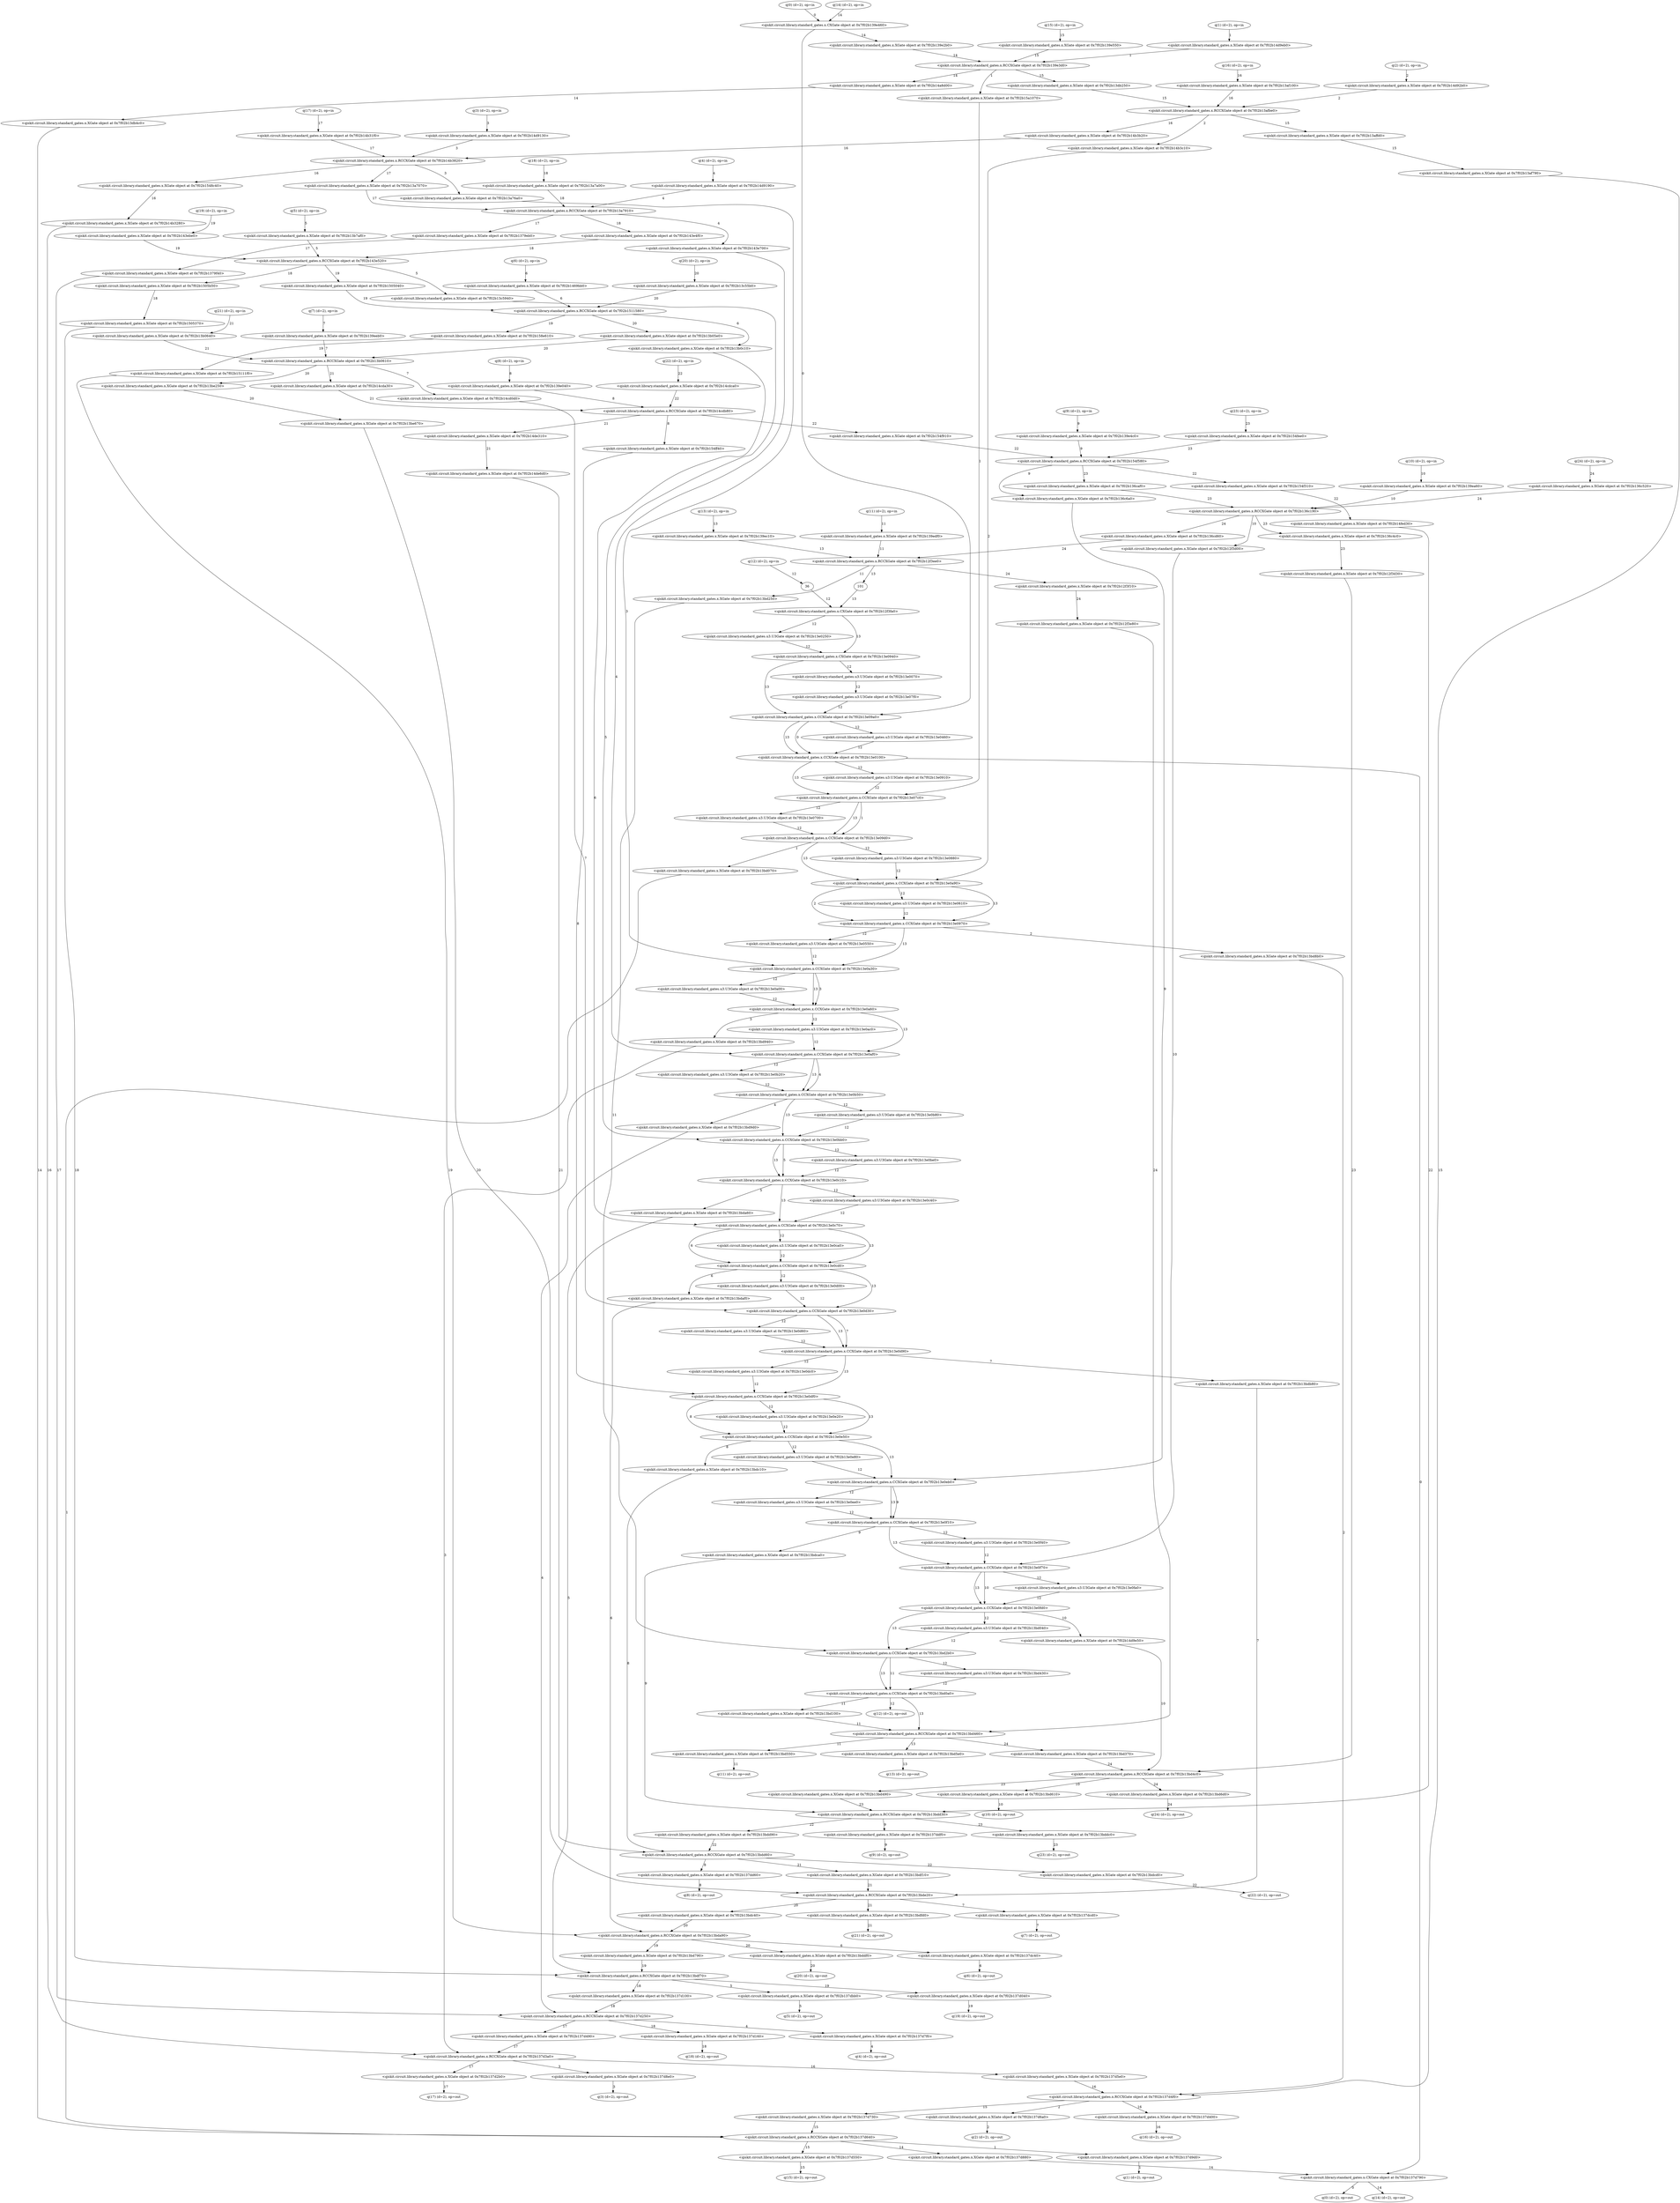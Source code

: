digraph G {
0 [label="q(0) (d=2), op=in", qubits="0", matrix="None", ancilla=false];
1 [label="q(1) (d=2), op=in", qubits="1", matrix="None", ancilla=false];
2 [label="q(2) (d=2), op=in", qubits="2", matrix="None", ancilla=false];
3 [label="q(3) (d=2), op=in", qubits="3", matrix="None", ancilla=false];
4 [label="q(4) (d=2), op=in", qubits="4", matrix="None", ancilla=false];
5 [label="q(5) (d=2), op=in", qubits="5", matrix="None", ancilla=false];
6 [label="q(6) (d=2), op=in", qubits="6", matrix="None", ancilla=false];
7 [label="q(7) (d=2), op=in", qubits="7", matrix="None", ancilla=false];
8 [label="q(8) (d=2), op=in", qubits="8", matrix="None", ancilla=false];
9 [label="q(9) (d=2), op=in", qubits="9", matrix="None", ancilla=false];
10 [label="q(10) (d=2), op=in", qubits="10", matrix="None", ancilla=false];
11 [label="q(11) (d=2), op=in", qubits="11", matrix="None", ancilla=false];
12 [label="q(12) (d=2), op=in", qubits="12", matrix="None", ancilla=false];
13 [label="q(13) (d=2), op=in", qubits="13", matrix="None", ancilla=true];
14 [label="q(14) (d=2), op=in", qubits="14", matrix="None", ancilla=true];
15 [label="q(15) (d=2), op=in", qubits="15", matrix="None", ancilla=true];
16 [label="q(16) (d=2), op=in", qubits="16", matrix="None", ancilla=true];
17 [label="q(17) (d=2), op=in", qubits="17", matrix="None", ancilla=true];
18 [label="q(18) (d=2), op=in", qubits="18", matrix="None", ancilla=true];
19 [label="q(19) (d=2), op=in", qubits="19", matrix="None", ancilla=true];
20 [label="q(20) (d=2), op=in", qubits="20", matrix="None", ancilla=true];
21 [label="q(21) (d=2), op=in", qubits="21", matrix="None", ancilla=true];
22 [label="q(22) (d=2), op=in", qubits="22", matrix="None", ancilla=true];
23 [label="q(23) (d=2), op=in", qubits="23", matrix="None", ancilla=true];
24 [label="q(24) (d=2), op=in", qubits="24", matrix="None", ancilla=true];
25 [label="<qiskit.circuit.library.standard_gates.x.XGate object at 0x7f02b14d9eb0>", qubits="1", matrix="[[0, 1], [1, 0]]"];
26 [label="<qiskit.circuit.library.standard_gates.x.XGate object at 0x7f02b14d92b0>", qubits="2", matrix="[[0, 1], [1, 0]]"];
27 [label="<qiskit.circuit.library.standard_gates.x.XGate object at 0x7f02b14d9130>", qubits="3", matrix="[[0, 1], [1, 0]]"];
28 [label="<qiskit.circuit.library.standard_gates.x.XGate object at 0x7f02b14d9190>", qubits="4", matrix="[[0, 1], [1, 0]]"];
29 [label="<qiskit.circuit.library.standard_gates.x.XGate object at 0x7f02b13b7af0>", qubits="5", matrix="[[0, 1], [1, 0]]"];
30 [label="<qiskit.circuit.library.standard_gates.x.XGate object at 0x7f02b1469bb0>", qubits="6", matrix="[[0, 1], [1, 0]]"];
31 [label="<qiskit.circuit.library.standard_gates.x.XGate object at 0x7f02b139eeb0>", qubits="7", matrix="[[0, 1], [1, 0]]"];
32 [label="<qiskit.circuit.library.standard_gates.x.XGate object at 0x7f02b139e040>", qubits="8", matrix="[[0, 1], [1, 0]]"];
33 [label="<qiskit.circuit.library.standard_gates.x.XGate object at 0x7f02b139e4c0>", qubits="9", matrix="[[0, 1], [1, 0]]"];
34 [label="<qiskit.circuit.library.standard_gates.x.XGate object at 0x7f02b139ea60>", qubits="10", matrix="[[0, 1], [1, 0]]"];
35 [label="<qiskit.circuit.library.standard_gates.x.XGate object at 0x7f02b139edf0>", qubits="11", matrix="[[0, 1], [1, 0]]"];
37 [label="<qiskit.circuit.library.standard_gates.x.XGate object at 0x7f02b139ec10>", qubits="13", matrix="[[0, 1], [1, 0]]"];
38 [label="<qiskit.circuit.library.standard_gates.x.CXGate object at 0x7f02b139e460>", qubits="0,14", matrix="[[0, 1], [1, 0]]"];
39 [label="<qiskit.circuit.library.standard_gates.x.XGate object at 0x7f02b139e2b0>", qubits="14", matrix="[[0, 1], [1, 0]]"];
40 [label="<qiskit.circuit.library.standard_gates.x.XGate object at 0x7f02b139e550>", qubits="15", matrix="[[0, 1], [1, 0]]"];
41 [label="<qiskit.circuit.library.standard_gates.x.RCCXGate object at 0x7f02b139e3d0>", qubits="1,14,15", matrix="[[0, 1], [-1, 0]]"];
42 [label="<qiskit.circuit.library.standard_gates.x.XGate object at 0x7f02b14a8d00>", qubits="14", matrix="[[0, 1], [1, 0]]"];
43 [label="<qiskit.circuit.library.standard_gates.x.XGate object at 0x7f02b13db4c0>", qubits="14", matrix="[[0, 1], [1, 0]]"];
44 [label="<qiskit.circuit.library.standard_gates.x.XGate object at 0x7f02b13db250>", qubits="15", matrix="[[0, 1], [1, 0]]"];
45 [label="<qiskit.circuit.library.standard_gates.x.XGate object at 0x7f02b15a1070>", qubits="1", matrix="[[0, 1], [1, 0]]"];
46 [label="<qiskit.circuit.library.standard_gates.x.XGate object at 0x7f02b13af100>", qubits="16", matrix="[[0, 1], [1, 0]]"];
47 [label="<qiskit.circuit.library.standard_gates.x.RCCXGate object at 0x7f02b13afbe0>", qubits="2,15,16", matrix="[[0, 1], [-1, 0]]"];
48 [label="<qiskit.circuit.library.standard_gates.x.XGate object at 0x7f02b13affd0>", qubits="15", matrix="[[0, 1], [1, 0]]"];
49 [label="<qiskit.circuit.library.standard_gates.x.XGate object at 0x7f02b13af790>", qubits="15", matrix="[[0, 1], [1, 0]]"];
50 [label="<qiskit.circuit.library.standard_gates.x.XGate object at 0x7f02b14b3b20>", qubits="16", matrix="[[0, 1], [1, 0]]"];
51 [label="<qiskit.circuit.library.standard_gates.x.XGate object at 0x7f02b14b3c10>", qubits="2", matrix="[[0, 1], [1, 0]]"];
52 [label="<qiskit.circuit.library.standard_gates.x.XGate object at 0x7f02b14b31f0>", qubits="17", matrix="[[0, 1], [1, 0]]"];
53 [label="<qiskit.circuit.library.standard_gates.x.RCCXGate object at 0x7f02b14b3820>", qubits="3,16,17", matrix="[[0, 1], [-1, 0]]"];
54 [label="<qiskit.circuit.library.standard_gates.x.XGate object at 0x7f02b1548c40>", qubits="16", matrix="[[0, 1], [1, 0]]"];
55 [label="<qiskit.circuit.library.standard_gates.x.XGate object at 0x7f02b14b3280>", qubits="16", matrix="[[0, 1], [1, 0]]"];
56 [label="<qiskit.circuit.library.standard_gates.x.XGate object at 0x7f02b13a7070>", qubits="17", matrix="[[0, 1], [1, 0]]"];
57 [label="<qiskit.circuit.library.standard_gates.x.XGate object at 0x7f02b13a76a0>", qubits="3", matrix="[[0, 1], [1, 0]]"];
58 [label="<qiskit.circuit.library.standard_gates.x.XGate object at 0x7f02b13a7a00>", qubits="18", matrix="[[0, 1], [1, 0]]"];
59 [label="<qiskit.circuit.library.standard_gates.x.RCCXGate object at 0x7f02b13a7910>", qubits="4,17,18", matrix="[[0, 1], [-1, 0]]"];
60 [label="<qiskit.circuit.library.standard_gates.x.XGate object at 0x7f02b1379eb0>", qubits="17", matrix="[[0, 1], [1, 0]]"];
61 [label="<qiskit.circuit.library.standard_gates.x.XGate object at 0x7f02b1379f40>", qubits="17", matrix="[[0, 1], [1, 0]]"];
62 [label="<qiskit.circuit.library.standard_gates.x.XGate object at 0x7f02b143e4f0>", qubits="18", matrix="[[0, 1], [1, 0]]"];
63 [label="<qiskit.circuit.library.standard_gates.x.XGate object at 0x7f02b143e700>", qubits="4", matrix="[[0, 1], [1, 0]]"];
64 [label="<qiskit.circuit.library.standard_gates.x.XGate object at 0x7f02b143ebe0>", qubits="19", matrix="[[0, 1], [1, 0]]"];
65 [label="<qiskit.circuit.library.standard_gates.x.RCCXGate object at 0x7f02b143e520>", qubits="5,18,19", matrix="[[0, 1], [-1, 0]]"];
66 [label="<qiskit.circuit.library.standard_gates.x.XGate object at 0x7f02b1505b50>", qubits="18", matrix="[[0, 1], [1, 0]]"];
67 [label="<qiskit.circuit.library.standard_gates.x.XGate object at 0x7f02b1505370>", qubits="18", matrix="[[0, 1], [1, 0]]"];
68 [label="<qiskit.circuit.library.standard_gates.x.XGate object at 0x7f02b1505040>", qubits="19", matrix="[[0, 1], [1, 0]]"];
69 [label="<qiskit.circuit.library.standard_gates.x.XGate object at 0x7f02b13c5940>", qubits="5", matrix="[[0, 1], [1, 0]]"];
70 [label="<qiskit.circuit.library.standard_gates.x.XGate object at 0x7f02b13c55b0>", qubits="20", matrix="[[0, 1], [1, 0]]"];
71 [label="<qiskit.circuit.library.standard_gates.x.RCCXGate object at 0x7f02b1511580>", qubits="6,19,20", matrix="[[0, 1], [-1, 0]]"];
72 [label="<qiskit.circuit.library.standard_gates.x.XGate object at 0x7f02b158e610>", qubits="19", matrix="[[0, 1], [1, 0]]"];
73 [label="<qiskit.circuit.library.standard_gates.x.XGate object at 0x7f02b15111f0>", qubits="19", matrix="[[0, 1], [1, 0]]"];
74 [label="<qiskit.circuit.library.standard_gates.x.XGate object at 0x7f02b13b05e0>", qubits="20", matrix="[[0, 1], [1, 0]]"];
75 [label="<qiskit.circuit.library.standard_gates.x.XGate object at 0x7f02b13b0c10>", qubits="6", matrix="[[0, 1], [1, 0]]"];
76 [label="<qiskit.circuit.library.standard_gates.x.XGate object at 0x7f02b13b0640>", qubits="21", matrix="[[0, 1], [1, 0]]"];
77 [label="<qiskit.circuit.library.standard_gates.x.RCCXGate object at 0x7f02b13b0610>", qubits="7,20,21", matrix="[[0, 1], [-1, 0]]"];
78 [label="<qiskit.circuit.library.standard_gates.x.XGate object at 0x7f02b13be250>", qubits="20", matrix="[[0, 1], [1, 0]]"];
79 [label="<qiskit.circuit.library.standard_gates.x.XGate object at 0x7f02b13be670>", qubits="20", matrix="[[0, 1], [1, 0]]"];
80 [label="<qiskit.circuit.library.standard_gates.x.XGate object at 0x7f02b14cda30>", qubits="21", matrix="[[0, 1], [1, 0]]"];
81 [label="<qiskit.circuit.library.standard_gates.x.XGate object at 0x7f02b14cd0d0>", qubits="7", matrix="[[0, 1], [1, 0]]"];
82 [label="<qiskit.circuit.library.standard_gates.x.XGate object at 0x7f02b14cdca0>", qubits="22", matrix="[[0, 1], [1, 0]]"];
83 [label="<qiskit.circuit.library.standard_gates.x.RCCXGate object at 0x7f02b14cdb80>", qubits="8,21,22", matrix="[[0, 1], [-1, 0]]"];
84 [label="<qiskit.circuit.library.standard_gates.x.XGate object at 0x7f02b14de310>", qubits="21", matrix="[[0, 1], [1, 0]]"];
85 [label="<qiskit.circuit.library.standard_gates.x.XGate object at 0x7f02b14de6d0>", qubits="21", matrix="[[0, 1], [1, 0]]"];
86 [label="<qiskit.circuit.library.standard_gates.x.XGate object at 0x7f02b154f910>", qubits="22", matrix="[[0, 1], [1, 0]]"];
87 [label="<qiskit.circuit.library.standard_gates.x.XGate object at 0x7f02b154ff40>", qubits="8", matrix="[[0, 1], [1, 0]]"];
88 [label="<qiskit.circuit.library.standard_gates.x.XGate object at 0x7f02b154fee0>", qubits="23", matrix="[[0, 1], [1, 0]]"];
89 [label="<qiskit.circuit.library.standard_gates.x.RCCXGate object at 0x7f02b154f580>", qubits="9,22,23", matrix="[[0, 1], [-1, 0]]"];
90 [label="<qiskit.circuit.library.standard_gates.x.XGate object at 0x7f02b154f310>", qubits="22", matrix="[[0, 1], [1, 0]]"];
91 [label="<qiskit.circuit.library.standard_gates.x.XGate object at 0x7f02b14fed30>", qubits="22", matrix="[[0, 1], [1, 0]]"];
92 [label="<qiskit.circuit.library.standard_gates.x.XGate object at 0x7f02b136caf0>", qubits="23", matrix="[[0, 1], [1, 0]]"];
93 [label="<qiskit.circuit.library.standard_gates.x.XGate object at 0x7f02b136c6a0>", qubits="9", matrix="[[0, 1], [1, 0]]"];
94 [label="<qiskit.circuit.library.standard_gates.x.XGate object at 0x7f02b136c520>", qubits="24", matrix="[[0, 1], [1, 0]]"];
95 [label="<qiskit.circuit.library.standard_gates.x.RCCXGate object at 0x7f02b136c190>", qubits="10,23,24", matrix="[[0, 1], [-1, 0]]"];
96 [label="<qiskit.circuit.library.standard_gates.x.XGate object at 0x7f02b136cd60>", qubits="24", matrix="[[0, 1], [1, 0]]"];
97 [label="<qiskit.circuit.library.standard_gates.x.XGate object at 0x7f02b136c4c0>", qubits="23", matrix="[[0, 1], [1, 0]]"];
98 [label="<qiskit.circuit.library.standard_gates.x.XGate object at 0x7f02b12f3d30>", qubits="23", matrix="[[0, 1], [1, 0]]"];
99 [label="<qiskit.circuit.library.standard_gates.x.XGate object at 0x7f02b12f3d00>", qubits="10", matrix="[[0, 1], [1, 0]]"];
100 [label="<qiskit.circuit.library.standard_gates.x.RCCXGate object at 0x7f02b12f3ee0>", qubits="11,24,13", matrix="[[0, 1], [-1, 0]]"];
102 [label="<qiskit.circuit.library.standard_gates.x.CXGate object at 0x7f02b12f3fa0>", qubits="13,12", matrix="[[0, 1], [1, 0]]"];
103 [label="<qiskit.circuit.library.standard_gates.x.XGate object at 0x7f02b12f3f10>", qubits="24", matrix="[[0, 1], [1, 0]]"];
104 [label="<qiskit.circuit.library.standard_gates.x.XGate object at 0x7f02b12f3e80>", qubits="24", matrix="[[0, 1], [1, 0]]"];
105 [label="<qiskit.circuit.library.standard_gates.u3.U3Gate object at 0x7f02b13e0250>", qubits="12", matrix="[[0.9689124217106447, -0.24740395925452294], [0.24740395925452294, 0.9689124217106447]]"];
106 [label="<qiskit.circuit.library.standard_gates.x.CXGate object at 0x7f02b13e0940>", qubits="13,12", matrix="[[0, 1], [1, 0]]"];
107 [label="<qiskit.circuit.library.standard_gates.u3.U3Gate object at 0x7f02b13e0070>", qubits="12", matrix="[[0.9689124217106447, 0.24740395925452294], [-0.24740395925452294, 0.9689124217106447]]"];
108 [label="<qiskit.circuit.library.standard_gates.u3.U3Gate object at 0x7f02b13e07f0>", qubits="12", matrix="[[0.992197667229329, -0.12467473338522769], [0.12467473338522769, 0.992197667229329]]"];
109 [label="<qiskit.circuit.library.standard_gates.x.CCXGate object at 0x7f02b13e09a0>", qubits="13,0,12", matrix="[[0, 1], [1, 0]]"];
110 [label="<qiskit.circuit.library.standard_gates.u3.U3Gate object at 0x7f02b13e0460>", qubits="12", matrix="[[0.992197667229329, 0.12467473338522769], [-0.12467473338522769, 0.992197667229329]]"];
111 [label="<qiskit.circuit.library.standard_gates.x.CCXGate object at 0x7f02b13e0100>", qubits="13,0,12", matrix="[[0, 1], [1, 0]]"];
112 [label="<qiskit.circuit.library.standard_gates.u3.U3Gate object at 0x7f02b13e0910>", qubits="12", matrix="[[0.9689124217106447, -0.24740395925452294], [0.24740395925452294, 0.9689124217106447]]"];
113 [label="<qiskit.circuit.library.standard_gates.x.CCXGate object at 0x7f02b13e07c0>", qubits="13,1,12", matrix="[[0, 1], [1, 0]]"];
114 [label="<qiskit.circuit.library.standard_gates.u3.U3Gate object at 0x7f02b13e0700>", qubits="12", matrix="[[0.9689124217106447, 0.24740395925452294], [-0.24740395925452294, 0.9689124217106447]]"];
115 [label="<qiskit.circuit.library.standard_gates.x.CCXGate object at 0x7f02b13e09d0>", qubits="13,1,12", matrix="[[0, 1], [1, 0]]"];
116 [label="<qiskit.circuit.library.standard_gates.u3.U3Gate object at 0x7f02b13e0880>", qubits="12", matrix="[[0.8775825618903728, -0.479425538604203], [0.479425538604203, 0.8775825618903728]]"];
117 [label="<qiskit.circuit.library.standard_gates.x.CCXGate object at 0x7f02b13e0a90>", qubits="13,2,12", matrix="[[0, 1], [1, 0]]"];
118 [label="<qiskit.circuit.library.standard_gates.u3.U3Gate object at 0x7f02b13e0610>", qubits="12", matrix="[[0.8775825618903728, 0.479425538604203], [-0.479425538604203, 0.8775825618903728]]"];
119 [label="<qiskit.circuit.library.standard_gates.x.CCXGate object at 0x7f02b13e0970>", qubits="13,2,12", matrix="[[0, 1], [1, 0]]"];
120 [label="<qiskit.circuit.library.standard_gates.u3.U3Gate object at 0x7f02b13e0550>", qubits="12", matrix="[[0.5403023058681398, -0.8414709848078965], [0.8414709848078965, 0.5403023058681398]]"];
121 [label="<qiskit.circuit.library.standard_gates.x.CCXGate object at 0x7f02b13e0a30>", qubits="13,3,12", matrix="[[0, 1], [1, 0]]"];
122 [label="<qiskit.circuit.library.standard_gates.u3.U3Gate object at 0x7f02b13e0a00>", qubits="12", matrix="[[0.5403023058681398, 0.8414709848078965], [-0.8414709848078965, 0.5403023058681398]]"];
123 [label="<qiskit.circuit.library.standard_gates.x.CCXGate object at 0x7f02b13e0a60>", qubits="13,3,12", matrix="[[0, 1], [1, 0]]"];
124 [label="<qiskit.circuit.library.standard_gates.u3.U3Gate object at 0x7f02b13e0ac0>", qubits="12", matrix="[[-0.4161468365471424, -0.9092974268256817], [0.9092974268256817, -0.4161468365471424]]"];
125 [label="<qiskit.circuit.library.standard_gates.x.CCXGate object at 0x7f02b13e0af0>", qubits="13,4,12", matrix="[[0, 1], [1, 0]]"];
126 [label="<qiskit.circuit.library.standard_gates.u3.U3Gate object at 0x7f02b13e0b20>", qubits="12", matrix="[[-0.4161468365471424, 0.9092974268256817], [-0.9092974268256817, -0.4161468365471424]]"];
127 [label="<qiskit.circuit.library.standard_gates.x.CCXGate object at 0x7f02b13e0b50>", qubits="13,4,12", matrix="[[0, 1], [1, 0]]"];
128 [label="<qiskit.circuit.library.standard_gates.u3.U3Gate object at 0x7f02b13e0b80>", qubits="12", matrix="[[-0.6536436208636119, 0.7568024953079282], [-0.7568024953079282, -0.6536436208636119]]"];
129 [label="<qiskit.circuit.library.standard_gates.x.CCXGate object at 0x7f02b13e0bb0>", qubits="13,5,12", matrix="[[0, 1], [1, 0]]"];
130 [label="<qiskit.circuit.library.standard_gates.u3.U3Gate object at 0x7f02b13e0be0>", qubits="12", matrix="[[-0.6536436208636119, -0.7568024953079282], [0.7568024953079282, -0.6536436208636119]]"];
131 [label="<qiskit.circuit.library.standard_gates.x.CCXGate object at 0x7f02b13e0c10>", qubits="13,5,12", matrix="[[0, 1], [1, 0]]"];
132 [label="<qiskit.circuit.library.standard_gates.u3.U3Gate object at 0x7f02b13e0c40>", qubits="12", matrix="[[-0.14550003380861354, -0.9893582466233818], [0.9893582466233818, -0.14550003380861354]]"];
133 [label="<qiskit.circuit.library.standard_gates.x.CCXGate object at 0x7f02b13e0c70>", qubits="13,6,12", matrix="[[0, 1], [1, 0]]"];
134 [label="<qiskit.circuit.library.standard_gates.u3.U3Gate object at 0x7f02b13e0ca0>", qubits="12", matrix="[[-0.14550003380861354, 0.9893582466233818], [-0.9893582466233818, -0.14550003380861354]]"];
135 [label="<qiskit.circuit.library.standard_gates.x.CCXGate object at 0x7f02b13e0cd0>", qubits="13,6,12", matrix="[[0, 1], [1, 0]]"];
136 [label="<qiskit.circuit.library.standard_gates.u3.U3Gate object at 0x7f02b13e0d00>", qubits="12", matrix="[[-0.9576594803233847, 0.2879033166650653], [-0.2879033166650653, -0.9576594803233847]]"];
137 [label="<qiskit.circuit.library.standard_gates.x.CCXGate object at 0x7f02b13e0d30>", qubits="13,7,12", matrix="[[0, 1], [1, 0]]"];
138 [label="<qiskit.circuit.library.standard_gates.u3.U3Gate object at 0x7f02b13e0d60>", qubits="12", matrix="[[-0.9576594803233847, -0.2879033166650653], [0.2879033166650653, -0.9576594803233847]]"];
139 [label="<qiskit.circuit.library.standard_gates.x.CCXGate object at 0x7f02b13e0d90>", qubits="13,7,12", matrix="[[0, 1], [1, 0]]"];
140 [label="<qiskit.circuit.library.standard_gates.u3.U3Gate object at 0x7f02b13e0dc0>", qubits="12", matrix="[[0.8342233605065102, -0.5514266812416906], [0.5514266812416906, 0.8342233605065102]]"];
141 [label="<qiskit.circuit.library.standard_gates.x.CCXGate object at 0x7f02b13e0df0>", qubits="13,8,12", matrix="[[0, 1], [1, 0]]"];
142 [label="<qiskit.circuit.library.standard_gates.u3.U3Gate object at 0x7f02b13e0e20>", qubits="12", matrix="[[0.8342233605065102, 0.5514266812416906], [-0.5514266812416906, 0.8342233605065102]]"];
143 [label="<qiskit.circuit.library.standard_gates.x.CCXGate object at 0x7f02b13e0e50>", qubits="13,8,12", matrix="[[0, 1], [1, 0]]"];
144 [label="<qiskit.circuit.library.standard_gates.u3.U3Gate object at 0x7f02b13e0e80>", qubits="12", matrix="[[0.39185723042955, -0.9200260381967906], [0.9200260381967906, 0.39185723042955]]"];
145 [label="<qiskit.circuit.library.standard_gates.x.CCXGate object at 0x7f02b13e0eb0>", qubits="13,9,12", matrix="[[0, 1], [1, 0]]"];
146 [label="<qiskit.circuit.library.standard_gates.u3.U3Gate object at 0x7f02b13e0ee0>", qubits="12", matrix="[[0.39185723042955, 0.9200260381967906], [-0.9200260381967906, 0.39185723042955]]"];
147 [label="<qiskit.circuit.library.standard_gates.x.CCXGate object at 0x7f02b13e0f10>", qubits="13,9,12", matrix="[[0, 1], [1, 0]]"];
148 [label="<qiskit.circuit.library.standard_gates.u3.U3Gate object at 0x7f02b13e0f40>", qubits="12", matrix="[[-0.6928958219201651, -0.7210377105017316], [0.7210377105017316, -0.6928958219201651]]"];
149 [label="<qiskit.circuit.library.standard_gates.x.CCXGate object at 0x7f02b13e0f70>", qubits="13,10,12", matrix="[[0, 1], [1, 0]]"];
150 [label="<qiskit.circuit.library.standard_gates.u3.U3Gate object at 0x7f02b13e0fa0>", qubits="12", matrix="[[-0.6928958219201651, 0.7210377105017316], [-0.7210377105017316, -0.6928958219201651]]"];
151 [label="<qiskit.circuit.library.standard_gates.x.CCXGate object at 0x7f02b13e0fd0>", qubits="13,10,12", matrix="[[0, 1], [1, 0]]"];
152 [label="<qiskit.circuit.library.standard_gates.u3.U3Gate object at 0x7f02b13bd040>", qubits="12", matrix="[[-0.03979075993115771, 0.9992080341070627], [-0.9992080341070627, -0.03979075993115771]]"];
153 [label="<qiskit.circuit.library.standard_gates.x.XGate object at 0x7f02b13bd070>", qubits="1", matrix="[[0, 1], [1, 0]]"];
154 [label="<qiskit.circuit.library.standard_gates.x.XGate object at 0x7f02b14d9e50>", qubits="10", matrix="[[0, 1], [1, 0]]"];
155 [label="<qiskit.circuit.library.standard_gates.x.XGate object at 0x7f02b13bd250>", qubits="11", matrix="[[0, 1], [1, 0]]"];
156 [label="<qiskit.circuit.library.standard_gates.x.CCXGate object at 0x7f02b13bd2b0>", qubits="13,11,12", matrix="[[0, 1], [1, 0]]"];
157 [label="<qiskit.circuit.library.standard_gates.u3.U3Gate object at 0x7f02b13bd430>", qubits="12", matrix="[[-0.03979075993115771, -0.9992080341070627], [0.9992080341070627, -0.03979075993115771]]"];
158 [label="<qiskit.circuit.library.standard_gates.x.CCXGate object at 0x7f02b13bd0a0>", qubits="13,11,12", matrix="[[0, 1], [1, 0]]"];
159 [label="<qiskit.circuit.library.standard_gates.x.XGate object at 0x7f02b13bd100>", qubits="11", matrix="[[0, 1], [1, 0]]"];
160 [label="<qiskit.circuit.library.standard_gates.x.RCCXGate object at 0x7f02b13bd460>", qubits="11,24,13", matrix="[[0, 1], [-1, 0]]"];
161 [label="<qiskit.circuit.library.standard_gates.x.XGate object at 0x7f02b13bd5e0>", qubits="13", matrix="[[0, 1], [1, 0]]"];
162 [label="<qiskit.circuit.library.standard_gates.x.XGate object at 0x7f02b13bd370>", qubits="24", matrix="[[0, 1], [1, 0]]"];
163 [label="<qiskit.circuit.library.standard_gates.x.RCCXGate object at 0x7f02b13bd4c0>", qubits="10,23,24", matrix="[[0, 1], [-1, 0]]"];
164 [label="<qiskit.circuit.library.standard_gates.x.XGate object at 0x7f02b13bd6d0>", qubits="24", matrix="[[0, 1], [1, 0]]"];
165 [label="<qiskit.circuit.library.standard_gates.x.XGate object at 0x7f02b13bd490>", qubits="23", matrix="[[0, 1], [1, 0]]"];
166 [label="<qiskit.circuit.library.standard_gates.x.XGate object at 0x7f02b13bd610>", qubits="10", matrix="[[0, 1], [1, 0]]"];
167 [label="<qiskit.circuit.library.standard_gates.x.XGate object at 0x7f02b13bd550>", qubits="11", matrix="[[0, 1], [1, 0]]"];
168 [label="<qiskit.circuit.library.standard_gates.x.XGate object at 0x7f02b13bd8b0>", qubits="2", matrix="[[0, 1], [1, 0]]"];
169 [label="<qiskit.circuit.library.standard_gates.x.XGate object at 0x7f02b13bd940>", qubits="3", matrix="[[0, 1], [1, 0]]"];
170 [label="<qiskit.circuit.library.standard_gates.x.XGate object at 0x7f02b13bd9d0>", qubits="4", matrix="[[0, 1], [1, 0]]"];
171 [label="<qiskit.circuit.library.standard_gates.x.XGate object at 0x7f02b13bda60>", qubits="5", matrix="[[0, 1], [1, 0]]"];
172 [label="<qiskit.circuit.library.standard_gates.x.XGate object at 0x7f02b13bdaf0>", qubits="6", matrix="[[0, 1], [1, 0]]"];
173 [label="<qiskit.circuit.library.standard_gates.x.XGate object at 0x7f02b13bdb80>", qubits="7", matrix="[[0, 1], [1, 0]]"];
174 [label="<qiskit.circuit.library.standard_gates.x.XGate object at 0x7f02b13bdc10>", qubits="8", matrix="[[0, 1], [1, 0]]"];
175 [label="<qiskit.circuit.library.standard_gates.x.XGate object at 0x7f02b13bdca0>", qubits="9", matrix="[[0, 1], [1, 0]]"];
176 [label="<qiskit.circuit.library.standard_gates.x.RCCXGate object at 0x7f02b13bdd30>", qubits="9,22,23", matrix="[[0, 1], [-1, 0]]"];
177 [label="<qiskit.circuit.library.standard_gates.x.XGate object at 0x7f02b13bdd90>", qubits="22", matrix="[[0, 1], [1, 0]]"];
178 [label="<qiskit.circuit.library.standard_gates.x.XGate object at 0x7f02b13bddc0>", qubits="23", matrix="[[0, 1], [1, 0]]"];
179 [label="<qiskit.circuit.library.standard_gates.x.RCCXGate object at 0x7f02b13bdd60>", qubits="8,21,22", matrix="[[0, 1], [-1, 0]]"];
180 [label="<qiskit.circuit.library.standard_gates.x.XGate object at 0x7f02b13bdf10>", qubits="21", matrix="[[0, 1], [1, 0]]"];
181 [label="<qiskit.circuit.library.standard_gates.x.XGate object at 0x7f02b13bdcd0>", qubits="22", matrix="[[0, 1], [1, 0]]"];
182 [label="<qiskit.circuit.library.standard_gates.x.RCCXGate object at 0x7f02b13bde20>", qubits="7,20,21", matrix="[[0, 1], [-1, 0]]"];
183 [label="<qiskit.circuit.library.standard_gates.x.XGate object at 0x7f02b13bdc40>", qubits="20", matrix="[[0, 1], [1, 0]]"];
184 [label="<qiskit.circuit.library.standard_gates.x.XGate object at 0x7f02b13bdfd0>", qubits="21", matrix="[[0, 1], [1, 0]]"];
185 [label="<qiskit.circuit.library.standard_gates.x.RCCXGate object at 0x7f02b13bda90>", qubits="6,19,20", matrix="[[0, 1], [-1, 0]]"];
186 [label="<qiskit.circuit.library.standard_gates.x.XGate object at 0x7f02b13bd790>", qubits="19", matrix="[[0, 1], [1, 0]]"];
187 [label="<qiskit.circuit.library.standard_gates.x.XGate object at 0x7f02b13bddf0>", qubits="20", matrix="[[0, 1], [1, 0]]"];
188 [label="<qiskit.circuit.library.standard_gates.x.RCCXGate object at 0x7f02b13bdf70>", qubits="5,18,19", matrix="[[0, 1], [-1, 0]]"];
189 [label="<qiskit.circuit.library.standard_gates.x.XGate object at 0x7f02b137d100>", qubits="18", matrix="[[0, 1], [1, 0]]"];
190 [label="<qiskit.circuit.library.standard_gates.x.XGate object at 0x7f02b137d040>", qubits="19", matrix="[[0, 1], [1, 0]]"];
191 [label="<qiskit.circuit.library.standard_gates.x.RCCXGate object at 0x7f02b137d250>", qubits="4,17,18", matrix="[[0, 1], [-1, 0]]"];
192 [label="<qiskit.circuit.library.standard_gates.x.XGate object at 0x7f02b137d490>", qubits="17", matrix="[[0, 1], [1, 0]]"];
193 [label="<qiskit.circuit.library.standard_gates.x.XGate object at 0x7f02b137d160>", qubits="18", matrix="[[0, 1], [1, 0]]"];
194 [label="<qiskit.circuit.library.standard_gates.x.RCCXGate object at 0x7f02b137d3a0>", qubits="3,16,17", matrix="[[0, 1], [-1, 0]]"];
195 [label="<qiskit.circuit.library.standard_gates.x.XGate object at 0x7f02b137d5e0>", qubits="16", matrix="[[0, 1], [1, 0]]"];
196 [label="<qiskit.circuit.library.standard_gates.x.XGate object at 0x7f02b137d2b0>", qubits="17", matrix="[[0, 1], [1, 0]]"];
197 [label="<qiskit.circuit.library.standard_gates.x.RCCXGate object at 0x7f02b137d4f0>", qubits="2,15,16", matrix="[[0, 1], [-1, 0]]"];
198 [label="<qiskit.circuit.library.standard_gates.x.XGate object at 0x7f02b137d730>", qubits="15", matrix="[[0, 1], [1, 0]]"];
199 [label="<qiskit.circuit.library.standard_gates.x.XGate object at 0x7f02b137d400>", qubits="16", matrix="[[0, 1], [1, 0]]"];
200 [label="<qiskit.circuit.library.standard_gates.x.RCCXGate object at 0x7f02b137d640>", qubits="1,14,15", matrix="[[0, 1], [-1, 0]]"];
201 [label="<qiskit.circuit.library.standard_gates.x.XGate object at 0x7f02b137d880>", qubits="14", matrix="[[0, 1], [1, 0]]"];
202 [label="<qiskit.circuit.library.standard_gates.x.XGate object at 0x7f02b137d550>", qubits="15", matrix="[[0, 1], [1, 0]]"];
203 [label="<qiskit.circuit.library.standard_gates.x.CXGate object at 0x7f02b137d790>", qubits="0,14", matrix="[[0, 1], [1, 0]]"];
204 [label="<qiskit.circuit.library.standard_gates.x.XGate object at 0x7f02b137d9d0>", qubits="1", matrix="[[0, 1], [1, 0]]"];
205 [label="<qiskit.circuit.library.standard_gates.x.XGate object at 0x7f02b137d6a0>", qubits="2", matrix="[[0, 1], [1, 0]]"];
206 [label="<qiskit.circuit.library.standard_gates.x.XGate object at 0x7f02b137d8e0>", qubits="3", matrix="[[0, 1], [1, 0]]"];
207 [label="<qiskit.circuit.library.standard_gates.x.XGate object at 0x7f02b137d7f0>", qubits="4", matrix="[[0, 1], [1, 0]]"];
208 [label="<qiskit.circuit.library.standard_gates.x.XGate object at 0x7f02b137dbb0>", qubits="5", matrix="[[0, 1], [1, 0]]"];
209 [label="<qiskit.circuit.library.standard_gates.x.XGate object at 0x7f02b137dc40>", qubits="6", matrix="[[0, 1], [1, 0]]"];
210 [label="<qiskit.circuit.library.standard_gates.x.XGate object at 0x7f02b137dcd0>", qubits="7", matrix="[[0, 1], [1, 0]]"];
211 [label="<qiskit.circuit.library.standard_gates.x.XGate object at 0x7f02b137dd60>", qubits="8", matrix="[[0, 1], [1, 0]]"];
212 [label="<qiskit.circuit.library.standard_gates.x.XGate object at 0x7f02b137ddf0>", qubits="9", matrix="[[0, 1], [1, 0]]"];
213 [label="q(0) (d=2), op=out", qubits="0", matrix="None", ancilla=false];
214 [label="q(1) (d=2), op=out", qubits="1", matrix="None", ancilla=false];
215 [label="q(2) (d=2), op=out", qubits="2", matrix="None", ancilla=false];
216 [label="q(3) (d=2), op=out", qubits="3", matrix="None", ancilla=false];
217 [label="q(4) (d=2), op=out", qubits="4", matrix="None", ancilla=false];
218 [label="q(5) (d=2), op=out", qubits="5", matrix="None", ancilla=false];
219 [label="q(6) (d=2), op=out", qubits="6", matrix="None", ancilla=false];
220 [label="q(7) (d=2), op=out", qubits="7", matrix="None", ancilla=false];
221 [label="q(8) (d=2), op=out", qubits="8", matrix="None", ancilla=false];
222 [label="q(9) (d=2), op=out", qubits="9", matrix="None", ancilla=false];
223 [label="q(10) (d=2), op=out", qubits="10", matrix="None", ancilla=false];
224 [label="q(11) (d=2), op=out", qubits="11", matrix="None", ancilla=false];
225 [label="q(12) (d=2), op=out", qubits="12", matrix="None", ancilla=false];
226 [label="q(13) (d=2), op=out", qubits="13", matrix="None", ancilla=true];
227 [label="q(14) (d=2), op=out", qubits="14", matrix="None", ancilla=true];
228 [label="q(15) (d=2), op=out", qubits="15", matrix="None", ancilla=true];
229 [label="q(16) (d=2), op=out", qubits="16", matrix="None", ancilla=true];
230 [label="q(17) (d=2), op=out", qubits="17", matrix="None", ancilla=true];
231 [label="q(18) (d=2), op=out", qubits="18", matrix="None", ancilla=true];
232 [label="q(19) (d=2), op=out", qubits="19", matrix="None", ancilla=true];
233 [label="q(20) (d=2), op=out", qubits="20", matrix="None", ancilla=true];
234 [label="q(21) (d=2), op=out", qubits="21", matrix="None", ancilla=true];
235 [label="q(22) (d=2), op=out", qubits="22", matrix="None", ancilla=true];
236 [label="q(23) (d=2), op=out", qubits="23", matrix="None", ancilla=true];
237 [label="q(24) (d=2), op=out", qubits="24", matrix="None", ancilla=true];
1 -> 25 [label=1];
2 -> 26 [label=2];
3 -> 27 [label=3];
4 -> 28 [label=4];
5 -> 29 [label=5];
6 -> 30 [label=6];
7 -> 31 [label=7];
8 -> 32 [label=8];
9 -> 33 [label=9];
10 -> 34 [label=10];
11 -> 35 [label=11];
12 -> 36 [label=12];
13 -> 37 [label=13];
0 -> 38 [label=0];
14 -> 38 [label=14];
38 -> 39 [label=14];
15 -> 40 [label=15];
25 -> 41 [label=1];
39 -> 41 [label=14];
40 -> 41 [label=15];
41 -> 42 [label=14];
42 -> 43 [label=14];
41 -> 44 [label=15];
41 -> 45 [label=1];
16 -> 46 [label=16];
26 -> 47 [label=2];
44 -> 47 [label=15];
46 -> 47 [label=16];
47 -> 48 [label=15];
48 -> 49 [label=15];
47 -> 50 [label=16];
47 -> 51 [label=2];
17 -> 52 [label=17];
27 -> 53 [label=3];
50 -> 53 [label=16];
52 -> 53 [label=17];
53 -> 54 [label=16];
54 -> 55 [label=16];
53 -> 56 [label=17];
53 -> 57 [label=3];
18 -> 58 [label=18];
28 -> 59 [label=4];
56 -> 59 [label=17];
58 -> 59 [label=18];
59 -> 60 [label=17];
60 -> 61 [label=17];
59 -> 62 [label=18];
59 -> 63 [label=4];
19 -> 64 [label=19];
29 -> 65 [label=5];
62 -> 65 [label=18];
64 -> 65 [label=19];
65 -> 66 [label=18];
66 -> 67 [label=18];
65 -> 68 [label=19];
65 -> 69 [label=5];
20 -> 70 [label=20];
30 -> 71 [label=6];
68 -> 71 [label=19];
70 -> 71 [label=20];
71 -> 72 [label=19];
72 -> 73 [label=19];
71 -> 74 [label=20];
71 -> 75 [label=6];
21 -> 76 [label=21];
31 -> 77 [label=7];
74 -> 77 [label=20];
76 -> 77 [label=21];
77 -> 78 [label=20];
78 -> 79 [label=20];
77 -> 80 [label=21];
77 -> 81 [label=7];
22 -> 82 [label=22];
32 -> 83 [label=8];
80 -> 83 [label=21];
82 -> 83 [label=22];
83 -> 84 [label=21];
84 -> 85 [label=21];
83 -> 86 [label=22];
83 -> 87 [label=8];
23 -> 88 [label=23];
33 -> 89 [label=9];
86 -> 89 [label=22];
88 -> 89 [label=23];
89 -> 90 [label=22];
90 -> 91 [label=22];
89 -> 92 [label=23];
89 -> 93 [label=9];
24 -> 94 [label=24];
34 -> 95 [label=10];
92 -> 95 [label=23];
94 -> 95 [label=24];
95 -> 96 [label=24];
95 -> 97 [label=23];
97 -> 98 [label=23];
95 -> 99 [label=10];
35 -> 100 [label=11];
96 -> 100 [label=24];
37 -> 100 [label=13];
100 -> 101 [label=13];
101 -> 102 [label=13];
36 -> 102 [label=12];
100 -> 103 [label=24];
103 -> 104 [label=24];
102 -> 105 [label=12];
102 -> 106 [label=13];
105 -> 106 [label=12];
106 -> 107 [label=12];
107 -> 108 [label=12];
106 -> 109 [label=13];
38 -> 109 [label=0];
108 -> 109 [label=12];
109 -> 110 [label=12];
109 -> 111 [label=13];
109 -> 111 [label=0];
110 -> 111 [label=12];
111 -> 112 [label=12];
111 -> 113 [label=13];
45 -> 113 [label=1];
112 -> 113 [label=12];
113 -> 114 [label=12];
113 -> 115 [label=13];
113 -> 115 [label=1];
114 -> 115 [label=12];
115 -> 116 [label=12];
115 -> 117 [label=13];
51 -> 117 [label=2];
116 -> 117 [label=12];
117 -> 118 [label=12];
117 -> 119 [label=13];
117 -> 119 [label=2];
118 -> 119 [label=12];
119 -> 120 [label=12];
119 -> 121 [label=13];
57 -> 121 [label=3];
120 -> 121 [label=12];
121 -> 122 [label=12];
121 -> 123 [label=13];
121 -> 123 [label=3];
122 -> 123 [label=12];
123 -> 124 [label=12];
123 -> 125 [label=13];
63 -> 125 [label=4];
124 -> 125 [label=12];
125 -> 126 [label=12];
125 -> 127 [label=13];
125 -> 127 [label=4];
126 -> 127 [label=12];
127 -> 128 [label=12];
127 -> 129 [label=13];
69 -> 129 [label=5];
128 -> 129 [label=12];
129 -> 130 [label=12];
129 -> 131 [label=13];
129 -> 131 [label=5];
130 -> 131 [label=12];
131 -> 132 [label=12];
131 -> 133 [label=13];
75 -> 133 [label=6];
132 -> 133 [label=12];
133 -> 134 [label=12];
133 -> 135 [label=13];
133 -> 135 [label=6];
134 -> 135 [label=12];
135 -> 136 [label=12];
135 -> 137 [label=13];
81 -> 137 [label=7];
136 -> 137 [label=12];
137 -> 138 [label=12];
137 -> 139 [label=13];
137 -> 139 [label=7];
138 -> 139 [label=12];
139 -> 140 [label=12];
139 -> 141 [label=13];
87 -> 141 [label=8];
140 -> 141 [label=12];
141 -> 142 [label=12];
141 -> 143 [label=13];
141 -> 143 [label=8];
142 -> 143 [label=12];
143 -> 144 [label=12];
143 -> 145 [label=13];
93 -> 145 [label=9];
144 -> 145 [label=12];
145 -> 146 [label=12];
145 -> 147 [label=13];
145 -> 147 [label=9];
146 -> 147 [label=12];
147 -> 148 [label=12];
147 -> 149 [label=13];
99 -> 149 [label=10];
148 -> 149 [label=12];
149 -> 150 [label=12];
149 -> 151 [label=13];
149 -> 151 [label=10];
150 -> 151 [label=12];
151 -> 152 [label=12];
115 -> 153 [label=1];
151 -> 154 [label=10];
100 -> 155 [label=11];
151 -> 156 [label=13];
155 -> 156 [label=11];
152 -> 156 [label=12];
156 -> 157 [label=12];
156 -> 158 [label=13];
156 -> 158 [label=11];
157 -> 158 [label=12];
158 -> 159 [label=11];
159 -> 160 [label=11];
104 -> 160 [label=24];
158 -> 160 [label=13];
160 -> 161 [label=13];
160 -> 162 [label=24];
154 -> 163 [label=10];
98 -> 163 [label=23];
162 -> 163 [label=24];
163 -> 164 [label=24];
163 -> 165 [label=23];
163 -> 166 [label=10];
160 -> 167 [label=11];
119 -> 168 [label=2];
123 -> 169 [label=3];
127 -> 170 [label=4];
131 -> 171 [label=5];
135 -> 172 [label=6];
139 -> 173 [label=7];
143 -> 174 [label=8];
147 -> 175 [label=9];
175 -> 176 [label=9];
91 -> 176 [label=22];
165 -> 176 [label=23];
176 -> 177 [label=22];
176 -> 178 [label=23];
174 -> 179 [label=8];
85 -> 179 [label=21];
177 -> 179 [label=22];
179 -> 180 [label=21];
179 -> 181 [label=22];
173 -> 182 [label=7];
79 -> 182 [label=20];
180 -> 182 [label=21];
182 -> 183 [label=20];
182 -> 184 [label=21];
172 -> 185 [label=6];
73 -> 185 [label=19];
183 -> 185 [label=20];
185 -> 186 [label=19];
185 -> 187 [label=20];
171 -> 188 [label=5];
67 -> 188 [label=18];
186 -> 188 [label=19];
188 -> 189 [label=18];
188 -> 190 [label=19];
170 -> 191 [label=4];
61 -> 191 [label=17];
189 -> 191 [label=18];
191 -> 192 [label=17];
191 -> 193 [label=18];
169 -> 194 [label=3];
55 -> 194 [label=16];
192 -> 194 [label=17];
194 -> 195 [label=16];
194 -> 196 [label=17];
168 -> 197 [label=2];
49 -> 197 [label=15];
195 -> 197 [label=16];
197 -> 198 [label=15];
197 -> 199 [label=16];
153 -> 200 [label=1];
43 -> 200 [label=14];
198 -> 200 [label=15];
200 -> 201 [label=14];
200 -> 202 [label=15];
111 -> 203 [label=0];
201 -> 203 [label=14];
200 -> 204 [label=1];
197 -> 205 [label=2];
194 -> 206 [label=3];
191 -> 207 [label=4];
188 -> 208 [label=5];
185 -> 209 [label=6];
182 -> 210 [label=7];
179 -> 211 [label=8];
176 -> 212 [label=9];
203 -> 213 [label=0];
204 -> 214 [label=1];
205 -> 215 [label=2];
206 -> 216 [label=3];
207 -> 217 [label=4];
208 -> 218 [label=5];
209 -> 219 [label=6];
210 -> 220 [label=7];
211 -> 221 [label=8];
212 -> 222 [label=9];
166 -> 223 [label=10];
167 -> 224 [label=11];
158 -> 225 [label=12];
161 -> 226 [label=13];
203 -> 227 [label=14];
202 -> 228 [label=15];
199 -> 229 [label=16];
196 -> 230 [label=17];
193 -> 231 [label=18];
190 -> 232 [label=19];
187 -> 233 [label=20];
184 -> 234 [label=21];
181 -> 235 [label=22];
178 -> 236 [label=23];
164 -> 237 [label=24];
}
